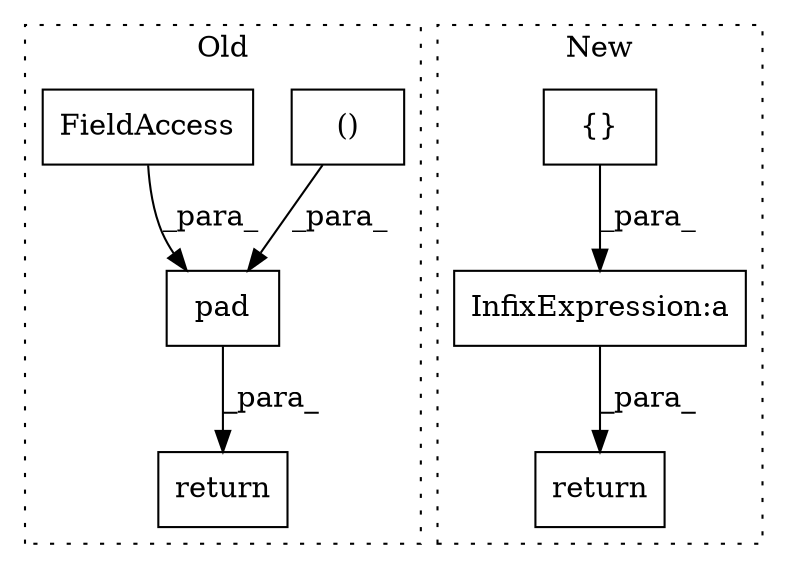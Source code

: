 digraph G {
subgraph cluster0 {
1 [label="pad" a="32" s="1652,1740" l="4,1" shape="box"];
3 [label="()" a="106" s="1671" l="57" shape="box"];
4 [label="return" a="41" s="1639" l="7" shape="box"];
6 [label="FieldAccess" a="22" s="1656" l="5" shape="box"];
label = "Old";
style="dotted";
}
subgraph cluster1 {
2 [label="return" a="41" s="1668" l="7" shape="box"];
5 [label="InfixExpression:a" a="27" s="1747" l="3" shape="box"];
7 [label="{}" a="4" s="1744,1746" l="1,1" shape="box"];
label = "New";
style="dotted";
}
1 -> 4 [label="_para_"];
3 -> 1 [label="_para_"];
5 -> 2 [label="_para_"];
6 -> 1 [label="_para_"];
7 -> 5 [label="_para_"];
}